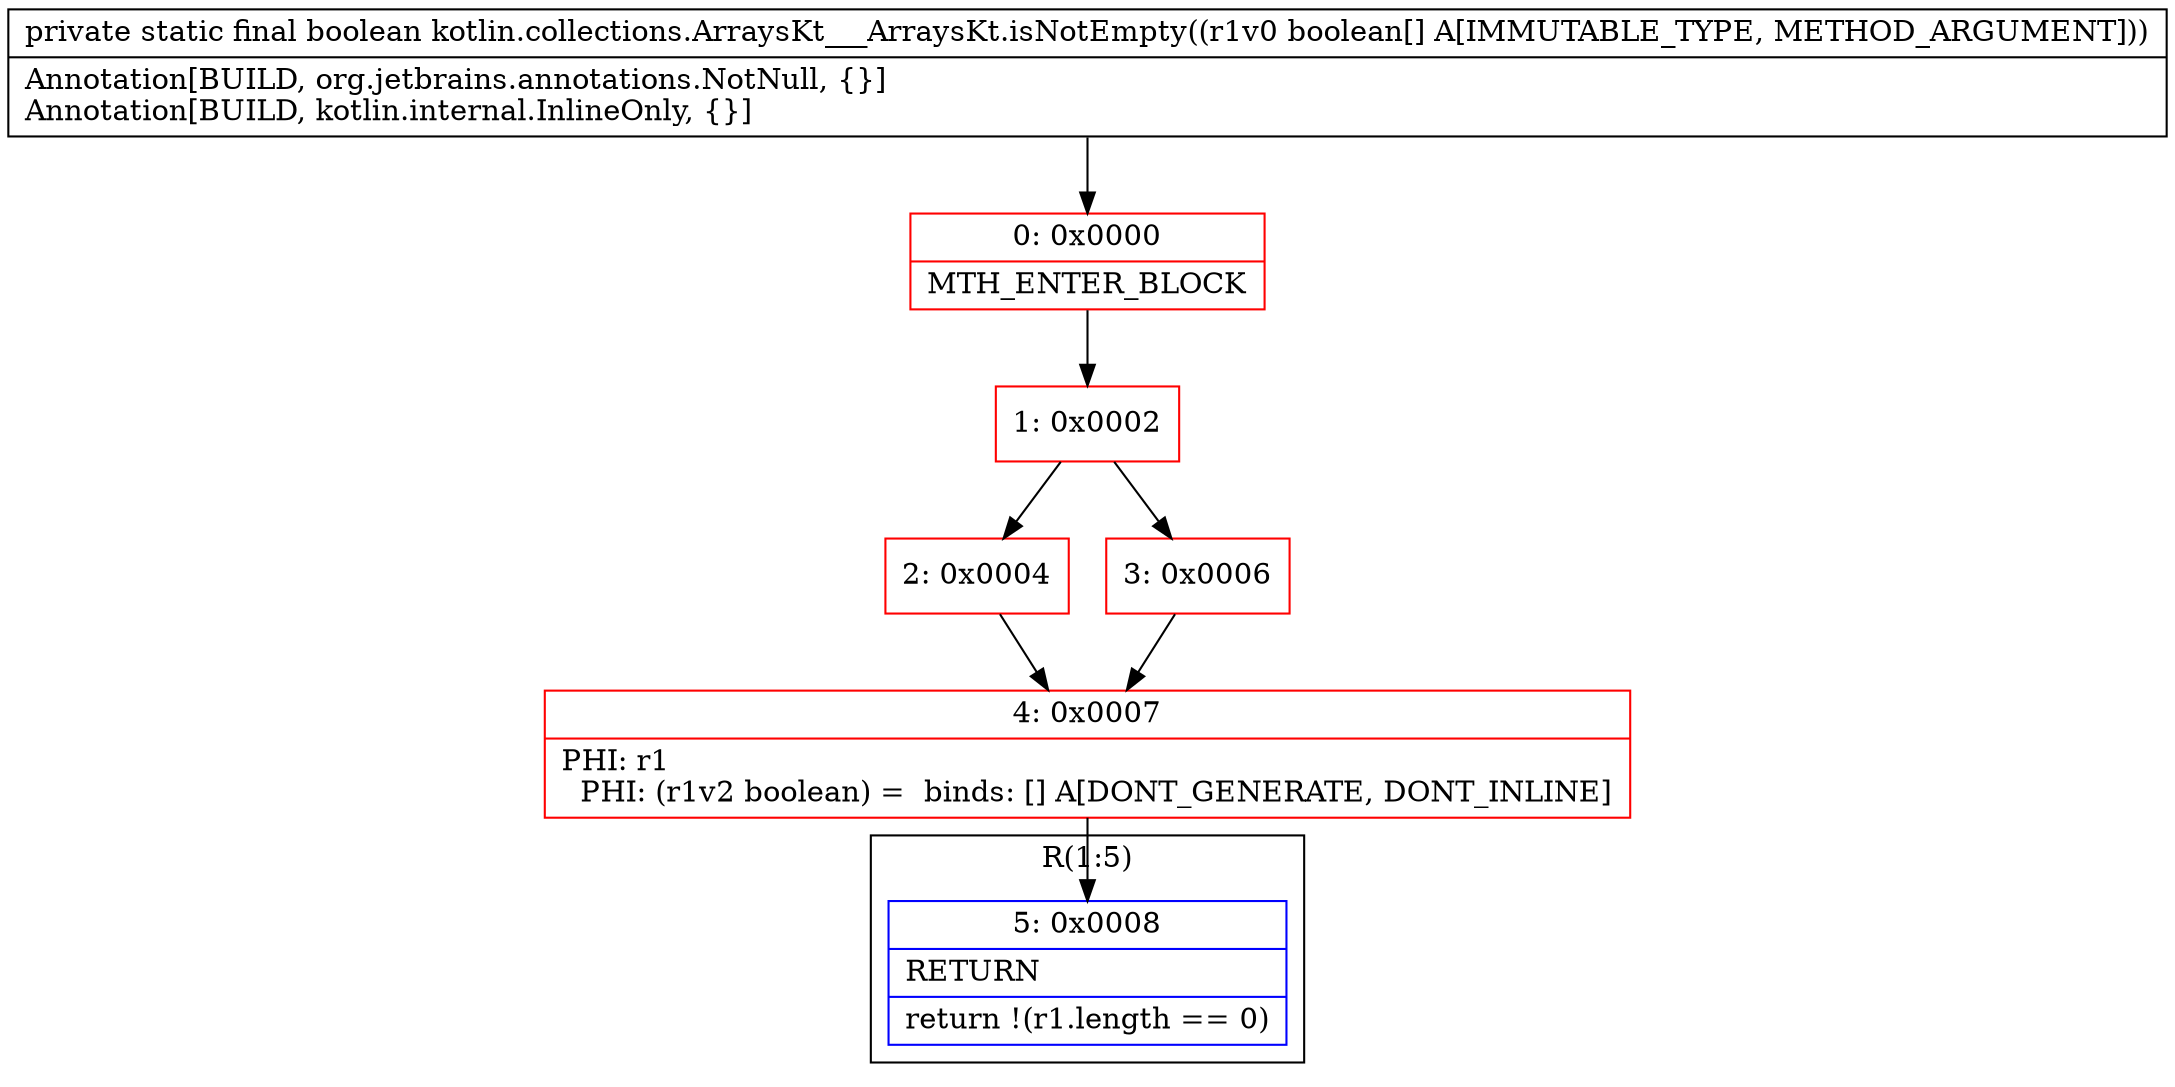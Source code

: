 digraph "CFG forkotlin.collections.ArraysKt___ArraysKt.isNotEmpty([Z)Z" {
subgraph cluster_Region_195676082 {
label = "R(1:5)";
node [shape=record,color=blue];
Node_5 [shape=record,label="{5\:\ 0x0008|RETURN\l|return !(r1.length == 0)\l}"];
}
Node_0 [shape=record,color=red,label="{0\:\ 0x0000|MTH_ENTER_BLOCK\l}"];
Node_1 [shape=record,color=red,label="{1\:\ 0x0002}"];
Node_2 [shape=record,color=red,label="{2\:\ 0x0004}"];
Node_3 [shape=record,color=red,label="{3\:\ 0x0006}"];
Node_4 [shape=record,color=red,label="{4\:\ 0x0007|PHI: r1 \l  PHI: (r1v2 boolean) =  binds: [] A[DONT_GENERATE, DONT_INLINE]\l}"];
MethodNode[shape=record,label="{private static final boolean kotlin.collections.ArraysKt___ArraysKt.isNotEmpty((r1v0 boolean[] A[IMMUTABLE_TYPE, METHOD_ARGUMENT]))  | Annotation[BUILD, org.jetbrains.annotations.NotNull, \{\}]\lAnnotation[BUILD, kotlin.internal.InlineOnly, \{\}]\l}"];
MethodNode -> Node_0;
Node_0 -> Node_1;
Node_1 -> Node_2;
Node_1 -> Node_3;
Node_2 -> Node_4;
Node_3 -> Node_4;
Node_4 -> Node_5;
}

